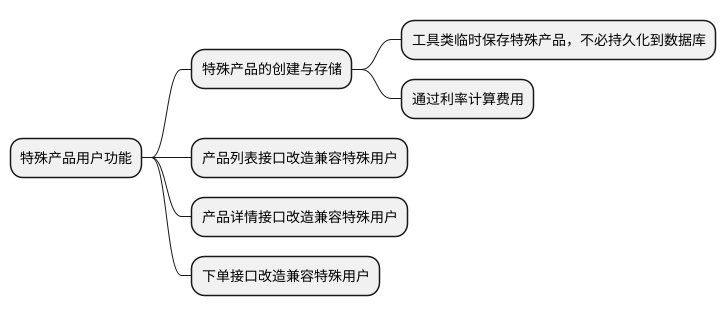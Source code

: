 @startmindmap
* 特殊产品用户功能
** 特殊产品的创建与存储
*** 工具类临时保存特殊产品，不必持久化到数据库
*** 通过利率计算费用
** 产品列表接口改造兼容特殊用户
** 产品详情接口改造兼容特殊用户
** 下单接口改造兼容特殊用户

@endmindmap